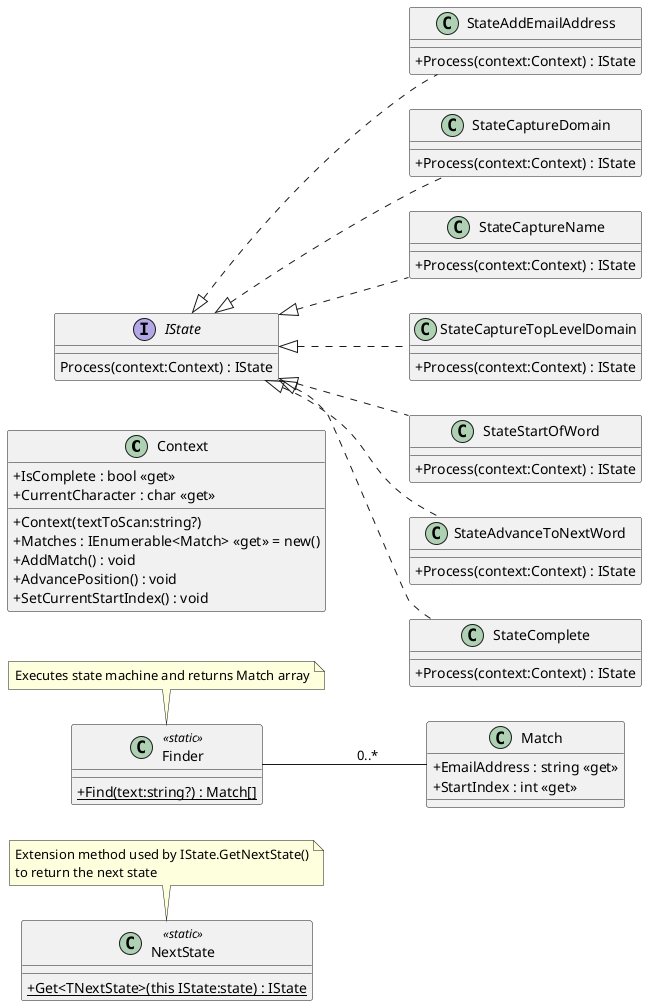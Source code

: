 @startuml
left to right direction
skinparam classAttributeIconSize 0

class Context {
    + Context(textToScan:string?)
    + Matches : IEnumerable<Match> <<get>> = new()
    + IsComplete : bool <<get>>
    + CurrentCharacter : char <<get>>
    + AddMatch() : void
    + AdvancePosition() : void
    + SetCurrentStartIndex() : void
}

class NextState <<static>> {
    + {static} Get<TNextState>(this IState:state) : IState
}
note top of NextState : Extension method used by IState.GetNextState()\nto return the next state

class Finder <<static>> {
    + {static} Find(text:string?) : Match[]
}
note top of Finder : Executes state machine and returns Match array

class Match {
    + EmailAddress : string <<get>>
    + StartIndex : int <<get>>
}
Finder -- Match : 0..*

interface IState {
    Process(context:Context) : IState
}
class StateAddEmailAddress {
    + Process(context:Context) : IState
}

IState <|.. StateAddEmailAddress
class StateCaptureDomain {
    + Process(context:Context) : IState
}

IState <|.. StateCaptureDomain
class StateCaptureName {
    + Process(context:Context) : IState
}

IState <|.. StateCaptureName
class StateCaptureTopLevelDomain {
   + Process(context:Context) : IState
}

IState <|.. StateCaptureTopLevelDomain
class StateStartOfWord {
    + Process(context:Context) : IState
}

IState <|.. StateStartOfWord
class StateAdvanceToNextWord {
    + Process(context:Context) : IState
}

IState <|.. StateComplete
class StateComplete {
    + Process(context:Context) : IState
}

IState <|.. StateAdvanceToNextWord

@enduml
